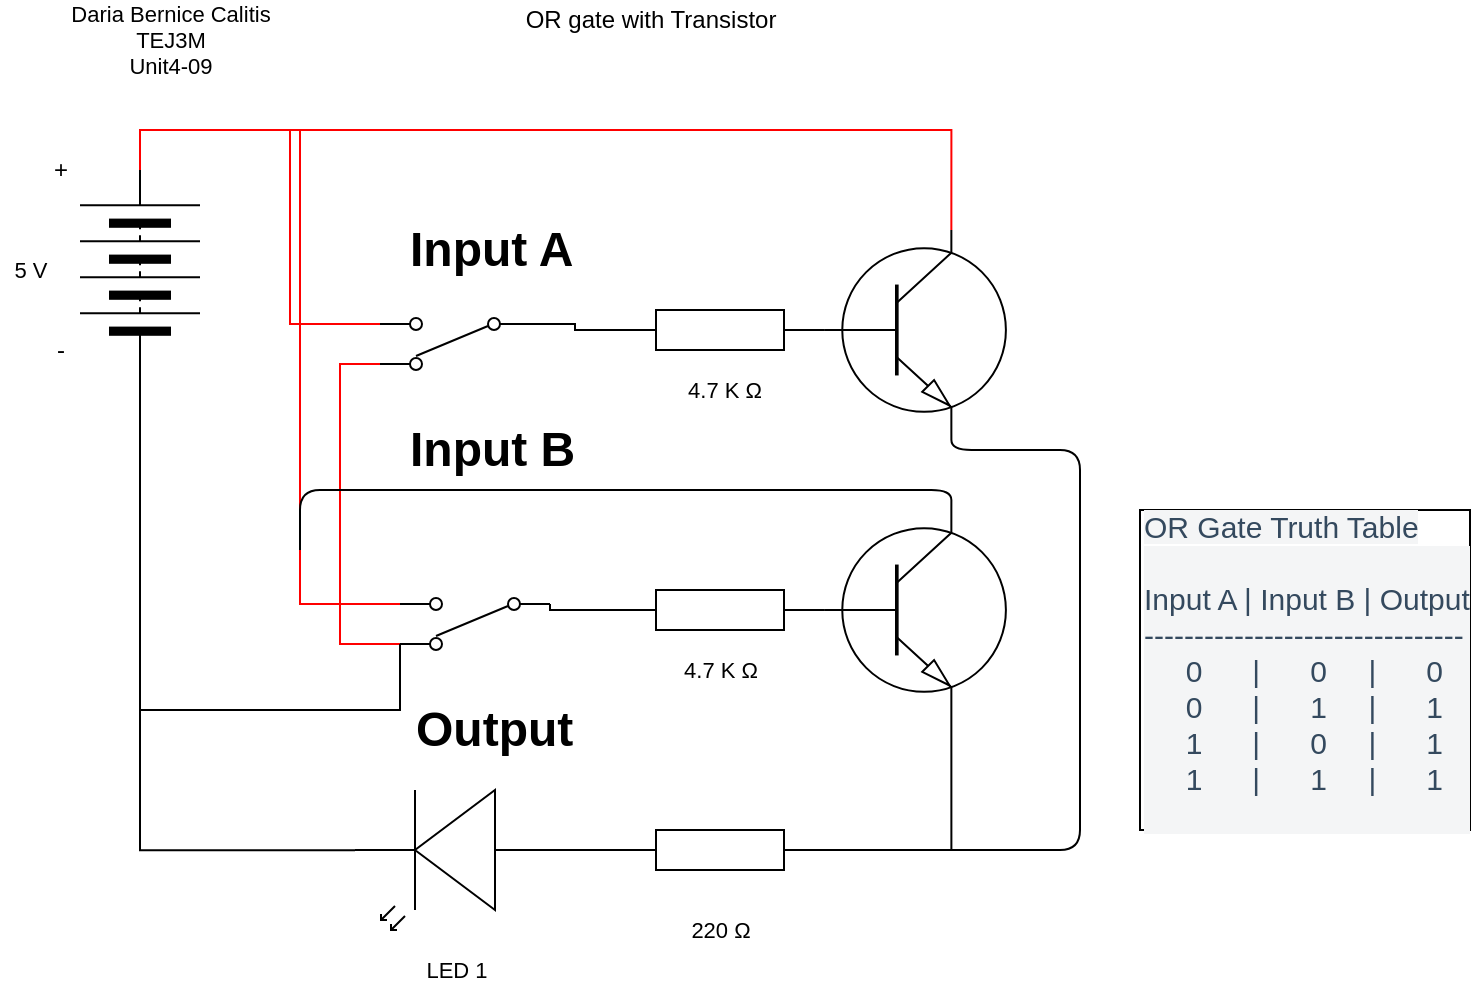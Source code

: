 <mxfile>
    <diagram id="f5-GNXgI_zMe-941o7kl" name="Page-1">
        <mxGraphModel dx="594" dy="561" grid="1" gridSize="10" guides="1" tooltips="1" connect="1" arrows="1" fold="1" page="1" pageScale="1" pageWidth="827" pageHeight="1169" math="0" shadow="0">
            <root>
                <mxCell id="0"/>
                <mxCell id="1" parent="0"/>
                <mxCell id="2" style="edgeStyle=orthogonalEdgeStyle;rounded=0;orthogonalLoop=1;jettySize=auto;html=1;exitX=1;exitY=0.5;exitDx=0;exitDy=0;entryX=1;entryY=0.885;entryDx=0;entryDy=0;entryPerimeter=0;endArrow=none;endFill=0;strokeColor=#FF0000;" parent="1" source="5" target="23" edge="1">
                    <mxGeometry relative="1" as="geometry"/>
                </mxCell>
                <mxCell id="3" style="edgeStyle=orthogonalEdgeStyle;rounded=0;orthogonalLoop=1;jettySize=auto;html=1;exitX=1;exitY=0.5;exitDx=0;exitDy=0;entryX=1;entryY=0.885;entryDx=0;entryDy=0;entryPerimeter=0;endArrow=none;endFill=0;strokeColor=#FF0000;" parent="1" source="5" target="30" edge="1">
                    <mxGeometry relative="1" as="geometry">
                        <Array as="points">
                            <mxPoint x="150" y="120"/>
                            <mxPoint x="230" y="120"/>
                            <mxPoint x="230" y="357"/>
                        </Array>
                    </mxGeometry>
                </mxCell>
                <mxCell id="4" style="edgeStyle=orthogonalEdgeStyle;rounded=0;orthogonalLoop=1;jettySize=auto;html=1;exitX=1;exitY=0.5;exitDx=0;exitDy=0;entryX=0.7;entryY=0;entryDx=0;entryDy=0;entryPerimeter=0;endArrow=none;endFill=0;strokeColor=#FF0000;" parent="1" source="5" target="21" edge="1">
                    <mxGeometry relative="1" as="geometry"/>
                </mxCell>
                <mxCell id="5" value="" style="pointerEvents=1;verticalLabelPosition=bottom;shadow=0;dashed=0;align=center;html=1;verticalAlign=top;shape=mxgraph.electrical.miscellaneous.batteryStack;rotation=-90;" parent="1" vertex="1">
                    <mxGeometry x="100" y="160" width="100" height="60" as="geometry"/>
                </mxCell>
                <mxCell id="6" style="edgeStyle=orthogonalEdgeStyle;rounded=0;orthogonalLoop=1;jettySize=auto;html=1;exitX=1;exitY=0.57;exitDx=0;exitDy=0;exitPerimeter=0;entryX=0;entryY=0.5;entryDx=0;entryDy=0;endArrow=none;endFill=0;strokeColor=#000000;" parent="1" source="7" target="5" edge="1">
                    <mxGeometry relative="1" as="geometry"/>
                </mxCell>
                <mxCell id="7" value="" style="verticalLabelPosition=bottom;shadow=0;dashed=0;align=center;html=1;verticalAlign=top;shape=mxgraph.electrical.opto_electronics.led_2;pointerEvents=1;rotation=-180;" parent="1" vertex="1">
                    <mxGeometry x="257.5" y="450" width="100" height="70" as="geometry"/>
                </mxCell>
                <mxCell id="8" value="5 V" style="text;html=1;align=center;verticalAlign=middle;resizable=0;points=[];autosize=1;strokeColor=none;fillColor=none;fontSize=11;fontFamily=Helvetica;fontColor=default;" parent="1" vertex="1">
                    <mxGeometry x="80" y="180" width="30" height="20" as="geometry"/>
                </mxCell>
                <mxCell id="9" value="220&amp;nbsp;Ω" style="text;html=1;align=center;verticalAlign=middle;resizable=0;points=[];autosize=1;strokeColor=none;fillColor=none;fontSize=11;fontFamily=Helvetica;fontColor=default;" parent="1" vertex="1">
                    <mxGeometry x="420" y="510" width="40" height="20" as="geometry"/>
                </mxCell>
                <mxCell id="10" value="LED 1" style="text;html=1;align=center;verticalAlign=middle;resizable=0;points=[];autosize=1;strokeColor=none;fillColor=none;fontSize=11;fontFamily=Helvetica;fontColor=default;" parent="1" vertex="1">
                    <mxGeometry x="282.5" y="530" width="50" height="20" as="geometry"/>
                </mxCell>
                <mxCell id="11" value="Daria Bernice Calitis&lt;br&gt;TEJ3M&lt;br&gt;Unit4-09" style="text;html=1;align=center;verticalAlign=middle;resizable=0;points=[];autosize=1;strokeColor=none;fillColor=none;fontSize=11;fontFamily=Helvetica;fontColor=default;" parent="1" vertex="1">
                    <mxGeometry x="110" y="55" width="110" height="40" as="geometry"/>
                </mxCell>
                <mxCell id="12" value="OR gate with Transistor" style="text;html=1;align=center;verticalAlign=middle;resizable=0;points=[];autosize=1;strokeColor=none;fillColor=none;" parent="1" vertex="1">
                    <mxGeometry x="335" y="55" width="140" height="20" as="geometry"/>
                </mxCell>
                <mxCell id="13" value="&lt;span style=&quot;color: rgb(52 , 73 , 94) ; font-size: 15px ; font-style: normal ; font-weight: 400 ; letter-spacing: normal ; text-align: left ; text-indent: 0px ; text-transform: none ; word-spacing: 0px ; background-color: rgb(244 , 245 , 246) ; display: inline ; float: none&quot;&gt;OR Gate Truth Table&lt;/span&gt;&lt;div style=&quot;color: rgb(52 , 73 , 94) ; font-size: 15px ; font-style: normal ; font-weight: 400 ; letter-spacing: normal ; text-align: left ; text-indent: 0px ; text-transform: none ; word-spacing: 0px ; background-color: rgb(244 , 245 , 246)&quot;&gt;&lt;br&gt;&lt;/div&gt;&lt;div style=&quot;color: rgb(52 , 73 , 94) ; font-size: 15px ; font-style: normal ; font-weight: 400 ; letter-spacing: normal ; text-align: left ; text-indent: 0px ; text-transform: none ; word-spacing: 0px ; background-color: rgb(244 , 245 , 246)&quot;&gt;Input A | Input B | Output&lt;/div&gt;&lt;div style=&quot;color: rgb(52 , 73 , 94) ; font-size: 15px ; font-style: normal ; font-weight: 400 ; letter-spacing: normal ; text-align: left ; text-indent: 0px ; text-transform: none ; word-spacing: 0px ; background-color: rgb(244 , 245 , 246)&quot;&gt;--------------------------------&lt;/div&gt;&lt;div style=&quot;color: rgb(52 , 73 , 94) ; font-size: 15px ; font-style: normal ; font-weight: 400 ; letter-spacing: normal ; text-align: left ; text-indent: 0px ; text-transform: none ; word-spacing: 0px ; background-color: rgb(244 , 245 , 246)&quot;&gt;&amp;nbsp; &amp;nbsp; &amp;nbsp;0&amp;nbsp; &amp;nbsp; &amp;nbsp; |&amp;nbsp; &amp;nbsp; &amp;nbsp; 0&amp;nbsp; &amp;nbsp; &amp;nbsp;|&amp;nbsp; &amp;nbsp; &amp;nbsp; 0&lt;/div&gt;&lt;div style=&quot;color: rgb(52 , 73 , 94) ; font-size: 15px ; font-style: normal ; font-weight: 400 ; letter-spacing: normal ; text-align: left ; text-indent: 0px ; text-transform: none ; word-spacing: 0px ; background-color: rgb(244 , 245 , 246)&quot;&gt;&amp;nbsp; &amp;nbsp; &amp;nbsp;0&amp;nbsp; &amp;nbsp; &amp;nbsp; |&amp;nbsp; &amp;nbsp; &amp;nbsp; 1&amp;nbsp; &amp;nbsp; &amp;nbsp;|&amp;nbsp; &amp;nbsp; &amp;nbsp; 1&lt;/div&gt;&lt;div style=&quot;color: rgb(52 , 73 , 94) ; font-size: 15px ; font-style: normal ; font-weight: 400 ; letter-spacing: normal ; text-align: left ; text-indent: 0px ; text-transform: none ; word-spacing: 0px ; background-color: rgb(244 , 245 , 246)&quot;&gt;&amp;nbsp; &amp;nbsp; &amp;nbsp;1&amp;nbsp; &amp;nbsp; &amp;nbsp; |&amp;nbsp; &amp;nbsp; &amp;nbsp; 0&amp;nbsp; &amp;nbsp; &amp;nbsp;|&amp;nbsp; &amp;nbsp; &amp;nbsp; 1&lt;/div&gt;&lt;div style=&quot;color: rgb(52 , 73 , 94) ; font-size: 15px ; font-style: normal ; font-weight: 400 ; letter-spacing: normal ; text-align: left ; text-indent: 0px ; text-transform: none ; word-spacing: 0px ; background-color: rgb(244 , 245 , 246)&quot;&gt;&amp;nbsp; &amp;nbsp; &amp;nbsp;1&amp;nbsp; &amp;nbsp; &amp;nbsp; |&amp;nbsp; &amp;nbsp; &amp;nbsp; 1&amp;nbsp; &amp;nbsp; &amp;nbsp;|&amp;nbsp; &amp;nbsp; &amp;nbsp; 1&amp;nbsp; &amp;nbsp;&amp;nbsp;&lt;/div&gt;" style="whiteSpace=wrap;html=1;align=left;" parent="1" vertex="1">
                    <mxGeometry x="650" y="310" width="165" height="160" as="geometry"/>
                </mxCell>
                <mxCell id="14" style="edgeStyle=orthogonalEdgeStyle;rounded=0;orthogonalLoop=1;jettySize=auto;html=1;exitX=1;exitY=0.5;exitDx=0;exitDy=0;exitPerimeter=0;entryX=0;entryY=0.5;entryDx=0;entryDy=0;entryPerimeter=0;endArrow=none;endFill=0;" parent="1" source="16" target="21" edge="1">
                    <mxGeometry relative="1" as="geometry"/>
                </mxCell>
                <mxCell id="15" style="edgeStyle=orthogonalEdgeStyle;rounded=0;orthogonalLoop=1;jettySize=auto;html=1;exitX=0;exitY=0.5;exitDx=0;exitDy=0;exitPerimeter=0;entryX=0;entryY=0.885;entryDx=0;entryDy=0;entryPerimeter=0;endArrow=none;endFill=0;" parent="1" source="16" target="23" edge="1">
                    <mxGeometry relative="1" as="geometry"/>
                </mxCell>
                <mxCell id="16" value="" style="pointerEvents=1;verticalLabelPosition=bottom;shadow=0;dashed=0;align=center;html=1;verticalAlign=top;shape=mxgraph.electrical.resistors.resistor_1;" parent="1" vertex="1">
                    <mxGeometry x="390" y="210" width="100" height="20" as="geometry"/>
                </mxCell>
                <mxCell id="17" value="4.7 K Ω" style="text;html=1;align=center;verticalAlign=middle;resizable=0;points=[];autosize=1;strokeColor=none;fillColor=none;fontSize=11;fontFamily=Helvetica;fontColor=default;" parent="1" vertex="1">
                    <mxGeometry x="417.05" y="240" width="50" height="20" as="geometry"/>
                </mxCell>
                <mxCell id="18" value="+" style="text;html=1;align=center;verticalAlign=middle;resizable=0;points=[];autosize=1;strokeColor=none;fillColor=none;" parent="1" vertex="1">
                    <mxGeometry x="100" y="130" width="20" height="20" as="geometry"/>
                </mxCell>
                <mxCell id="19" value="-" style="text;html=1;align=center;verticalAlign=middle;resizable=0;points=[];autosize=1;strokeColor=none;fillColor=none;" parent="1" vertex="1">
                    <mxGeometry x="100" y="220" width="20" height="20" as="geometry"/>
                </mxCell>
                <mxCell id="39" style="edgeStyle=orthogonalEdgeStyle;html=1;exitX=0.7;exitY=1;exitDx=0;exitDy=0;exitPerimeter=0;entryX=0;entryY=0.5;entryDx=0;entryDy=0;entryPerimeter=0;endArrow=none;endFill=0;strokeColor=#000000;elbow=vertical;" parent="1" source="21" target="32" edge="1">
                    <mxGeometry relative="1" as="geometry">
                        <Array as="points">
                            <mxPoint x="556" y="280"/>
                            <mxPoint x="620" y="280"/>
                            <mxPoint x="620" y="480"/>
                        </Array>
                    </mxGeometry>
                </mxCell>
                <mxCell id="21" value="" style="verticalLabelPosition=bottom;shadow=0;dashed=0;align=center;html=1;verticalAlign=top;shape=mxgraph.electrical.transistors.npn_transistor_1;comic=0;flipV=0;" parent="1" vertex="1">
                    <mxGeometry x="490" y="170" width="95" height="100" as="geometry"/>
                </mxCell>
                <mxCell id="22" style="edgeStyle=orthogonalEdgeStyle;rounded=0;orthogonalLoop=1;jettySize=auto;html=1;exitX=1;exitY=0.115;exitDx=0;exitDy=0;exitPerimeter=0;entryX=1;entryY=0.115;entryDx=0;entryDy=0;entryPerimeter=0;endArrow=none;endFill=0;strokeColor=#FF0000;" parent="1" source="23" target="30" edge="1">
                    <mxGeometry relative="1" as="geometry"/>
                </mxCell>
                <mxCell id="23" value="" style="pointerEvents=1;verticalLabelPosition=bottom;shadow=0;dashed=0;align=center;html=1;verticalAlign=top;shape=mxgraph.electrical.electro-mechanical.2-way_switch;rotation=-180;" parent="1" vertex="1">
                    <mxGeometry x="270" y="214" width="75" height="26" as="geometry"/>
                </mxCell>
                <mxCell id="24" style="edgeStyle=orthogonalEdgeStyle;rounded=0;orthogonalLoop=1;jettySize=auto;html=1;exitX=0;exitY=0.5;exitDx=0;exitDy=0;exitPerimeter=0;entryX=0;entryY=0.5;entryDx=0;entryDy=0;entryPerimeter=0;endArrow=none;endFill=0;strokeColor=#000000;" parent="1" source="26" target="28" edge="1">
                    <mxGeometry relative="1" as="geometry"/>
                </mxCell>
                <mxCell id="25" style="edgeStyle=orthogonalEdgeStyle;rounded=0;orthogonalLoop=1;jettySize=auto;html=1;exitX=1;exitY=0.5;exitDx=0;exitDy=0;exitPerimeter=0;entryX=0;entryY=0.885;entryDx=0;entryDy=0;entryPerimeter=0;endArrow=none;endFill=0;strokeColor=#000000;" parent="1" source="26" target="30" edge="1">
                    <mxGeometry relative="1" as="geometry"/>
                </mxCell>
                <mxCell id="26" value="" style="pointerEvents=1;verticalLabelPosition=bottom;shadow=0;dashed=0;align=center;html=1;verticalAlign=top;shape=mxgraph.electrical.resistors.resistor_1;rotation=-180;" parent="1" vertex="1">
                    <mxGeometry x="390" y="350" width="100" height="20" as="geometry"/>
                </mxCell>
                <mxCell id="27" style="edgeStyle=orthogonalEdgeStyle;rounded=0;orthogonalLoop=1;jettySize=auto;html=1;exitX=0.7;exitY=1;exitDx=0;exitDy=0;exitPerimeter=0;entryX=0;entryY=0.5;entryDx=0;entryDy=0;entryPerimeter=0;endArrow=none;endFill=0;strokeColor=#000000;" parent="1" source="28" target="32" edge="1">
                    <mxGeometry relative="1" as="geometry"/>
                </mxCell>
                <mxCell id="40" style="edgeStyle=orthogonalEdgeStyle;html=1;exitX=0.7;exitY=0;exitDx=0;exitDy=0;exitPerimeter=0;endArrow=none;endFill=0;strokeColor=#000000;elbow=vertical;" parent="1" source="28" edge="1">
                    <mxGeometry relative="1" as="geometry">
                        <mxPoint x="230" y="330" as="targetPoint"/>
                        <Array as="points">
                            <mxPoint x="556" y="300"/>
                            <mxPoint x="230" y="300"/>
                        </Array>
                    </mxGeometry>
                </mxCell>
                <mxCell id="28" value="" style="verticalLabelPosition=bottom;shadow=0;dashed=0;align=center;html=1;verticalAlign=top;shape=mxgraph.electrical.transistors.npn_transistor_1;comic=0;flipV=0;" parent="1" vertex="1">
                    <mxGeometry x="490" y="310" width="95" height="100" as="geometry"/>
                </mxCell>
                <mxCell id="29" style="edgeStyle=orthogonalEdgeStyle;rounded=0;orthogonalLoop=1;jettySize=auto;html=1;exitX=1;exitY=0.115;exitDx=0;exitDy=0;exitPerimeter=0;entryX=0;entryY=0.5;entryDx=0;entryDy=0;endArrow=none;endFill=0;strokeColor=#000000;" parent="1" source="30" target="5" edge="1">
                    <mxGeometry relative="1" as="geometry">
                        <Array as="points">
                            <mxPoint x="280" y="410"/>
                            <mxPoint x="150" y="410"/>
                        </Array>
                    </mxGeometry>
                </mxCell>
                <mxCell id="30" value="" style="pointerEvents=1;verticalLabelPosition=bottom;shadow=0;dashed=0;align=center;html=1;verticalAlign=top;shape=mxgraph.electrical.electro-mechanical.2-way_switch;rotation=-180;" parent="1" vertex="1">
                    <mxGeometry x="280" y="354" width="75" height="26" as="geometry"/>
                </mxCell>
                <mxCell id="31" style="edgeStyle=orthogonalEdgeStyle;rounded=0;orthogonalLoop=1;jettySize=auto;html=1;exitX=1;exitY=0.5;exitDx=0;exitDy=0;exitPerimeter=0;entryX=0;entryY=0.57;entryDx=0;entryDy=0;entryPerimeter=0;endArrow=none;endFill=0;strokeColor=#000000;" parent="1" source="32" target="7" edge="1">
                    <mxGeometry relative="1" as="geometry"/>
                </mxCell>
                <mxCell id="32" value="" style="pointerEvents=1;verticalLabelPosition=bottom;shadow=0;dashed=0;align=center;html=1;verticalAlign=top;shape=mxgraph.electrical.resistors.resistor_1;rotation=-180;" parent="1" vertex="1">
                    <mxGeometry x="390" y="470" width="100" height="20" as="geometry"/>
                </mxCell>
                <mxCell id="33" value="&lt;h1&gt;Input A&lt;/h1&gt;" style="text;html=1;strokeColor=none;fillColor=none;spacing=5;spacingTop=-20;whiteSpace=wrap;overflow=hidden;rounded=0;" parent="1" vertex="1">
                    <mxGeometry x="280" y="160" width="100" height="40" as="geometry"/>
                </mxCell>
                <mxCell id="34" value="&lt;h1&gt;Input B&lt;/h1&gt;" style="text;html=1;strokeColor=none;fillColor=none;spacing=5;spacingTop=-20;whiteSpace=wrap;overflow=hidden;rounded=0;" parent="1" vertex="1">
                    <mxGeometry x="280" y="260" width="100" height="40" as="geometry"/>
                </mxCell>
                <mxCell id="35" value="&lt;h1&gt;Output&lt;/h1&gt;" style="text;html=1;strokeColor=none;fillColor=none;spacing=5;spacingTop=-20;whiteSpace=wrap;overflow=hidden;rounded=0;" parent="1" vertex="1">
                    <mxGeometry x="282.5" y="400" width="100" height="40" as="geometry"/>
                </mxCell>
                <mxCell id="36" value="4.7 K Ω" style="text;html=1;align=center;verticalAlign=middle;resizable=0;points=[];autosize=1;strokeColor=none;fillColor=none;fontSize=11;fontFamily=Helvetica;fontColor=default;" parent="1" vertex="1">
                    <mxGeometry x="415" y="380" width="50" height="20" as="geometry"/>
                </mxCell>
            </root>
        </mxGraphModel>
    </diagram>
</mxfile>